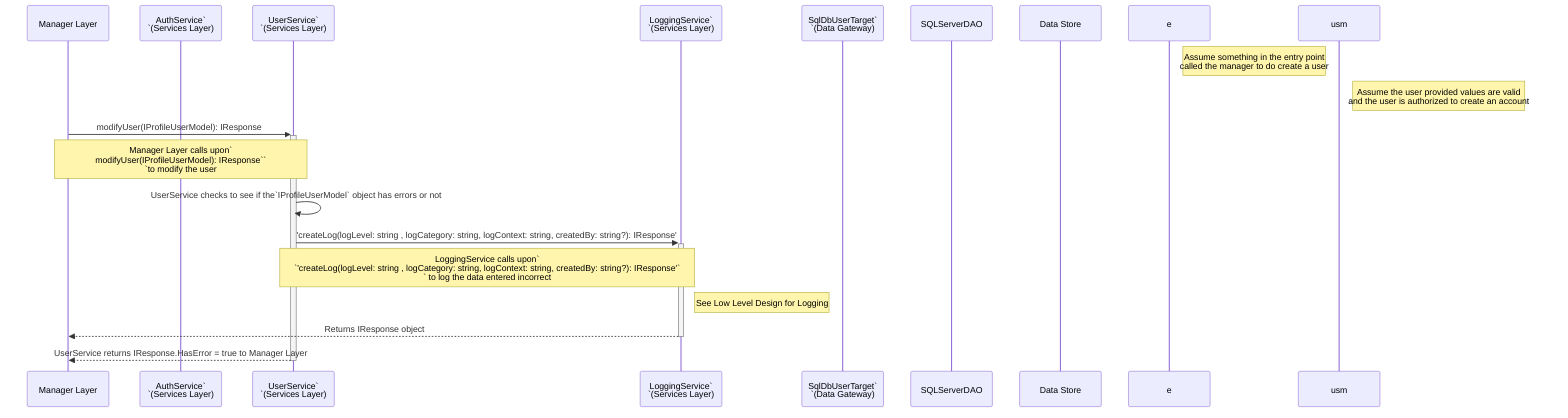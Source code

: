 sequenceDiagram

    # See BRD UA-6 Account Modification
    # MethodName(varaibleName : dataType) : ReturnType

    participant ml as Manager Layer
    participant as as AuthService`<br>`(Services Layer)
    participant uc as UserService`<br>`(Services Layer)
    participant ls as LoggingService`<br>`(Services Layer)
    participant dg as SqlDbUserTarget`<br>`(Data Gateway)
    participant da as SQLServerDAO
    participant ds as Data Store

    Note Right of e: Assume something in the entry point<br>called the manager to do create a user
    Note Right of usm: Assume the user provided values are valid<br>and the user is authorized to create an account

    ml->>+uc:  modifyUser(IProfileUserModel): IResponse
        Note over ml,uc: Manager Layer calls upon`<br> modifyUser(IProfileUserModel): IResponse``<br>`to modify the user

    # UserService should check/ validate data passed through
    uc->>uc: UserService checks to see if the`IProfileUserModel` object has errors or not

    uc->>+ls:'createLog(logLevel: string , logCategory: string, logContext: string, createdBy: string?): IResponse'
        Note over uc,ls: LoggingService calls upon`<br>`'createLog(logLevel: string , logCategory: string, logContext: string, createdBy: string?): IResponse'`<br>` to log the data entered incorrect
        Note right of ls: See Low Level Design for Logging

    ls -->>- ml: Returns IResponse object

    # Data validiation finds error 
    uc -->>- ml: UserService returns IResponse.HasError = true to Manager Layer